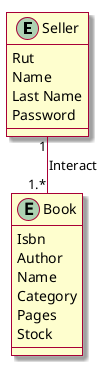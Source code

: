 @startuml
!pragma layout smetana
skin rose

entity Seller {
    Rut
    Name
    Last Name
    Password
}

entity Book {
    Isbn
    Author
    Name
    Category
    Pages
    Stock
}

Seller "1" -- "1.*" Book : Interact


@enduml